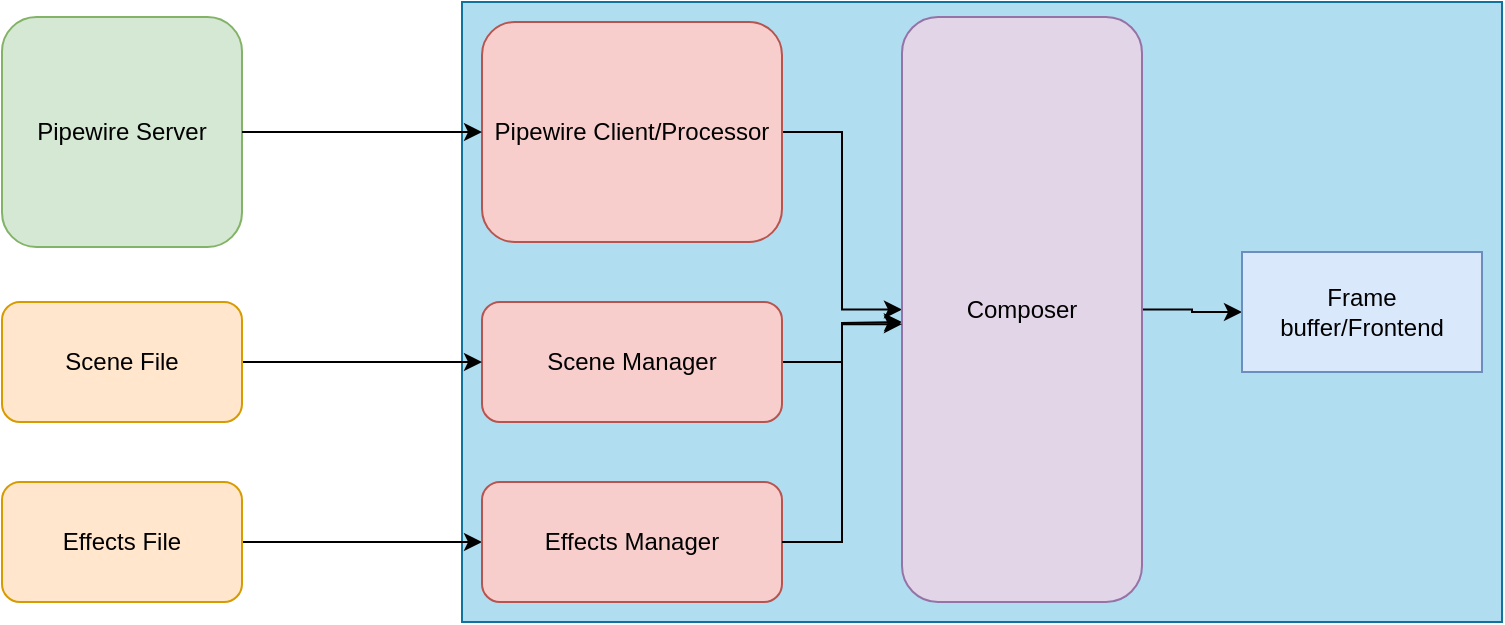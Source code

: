 <mxfile version="24.3.1" type="device">
  <diagram name="Page-1" id="vktufIvxB6chyL3TUuBN">
    <mxGraphModel dx="1434" dy="839" grid="1" gridSize="10" guides="1" tooltips="1" connect="1" arrows="1" fold="1" page="1" pageScale="1" pageWidth="850" pageHeight="1100" math="0" shadow="0">
      <root>
        <mxCell id="0" />
        <mxCell id="1" parent="0" />
        <mxCell id="LpaqX45LsGa8BkoIIXtR-1" value="Pipewire Server" style="rounded=1;whiteSpace=wrap;html=1;fillColor=#d5e8d4;strokeColor=#82b366;" vertex="1" parent="1">
          <mxGeometry x="50" y="207.5" width="120" height="115" as="geometry" />
        </mxCell>
        <mxCell id="LpaqX45LsGa8BkoIIXtR-2" value="" style="rounded=0;whiteSpace=wrap;html=1;fillColor=#b1ddf0;strokeColor=#10739e;" vertex="1" parent="1">
          <mxGeometry x="280" y="200" width="520" height="310" as="geometry" />
        </mxCell>
        <mxCell id="LpaqX45LsGa8BkoIIXtR-17" style="edgeStyle=orthogonalEdgeStyle;rounded=0;orthogonalLoop=1;jettySize=auto;html=1;entryX=0;entryY=0.5;entryDx=0;entryDy=0;" edge="1" parent="1" source="LpaqX45LsGa8BkoIIXtR-4" target="LpaqX45LsGa8BkoIIXtR-14">
          <mxGeometry relative="1" as="geometry" />
        </mxCell>
        <mxCell id="LpaqX45LsGa8BkoIIXtR-4" value="Pipewire Client/Processor" style="rounded=1;whiteSpace=wrap;html=1;fillColor=#f8cecc;strokeColor=#b85450;" vertex="1" parent="1">
          <mxGeometry x="290" y="210" width="150" height="110" as="geometry" />
        </mxCell>
        <mxCell id="LpaqX45LsGa8BkoIIXtR-18" style="edgeStyle=orthogonalEdgeStyle;rounded=0;orthogonalLoop=1;jettySize=auto;html=1;" edge="1" parent="1" source="LpaqX45LsGa8BkoIIXtR-6">
          <mxGeometry relative="1" as="geometry">
            <mxPoint x="500" y="360" as="targetPoint" />
          </mxGeometry>
        </mxCell>
        <mxCell id="LpaqX45LsGa8BkoIIXtR-6" value="Scene Manager" style="rounded=1;whiteSpace=wrap;html=1;fillColor=#f8cecc;strokeColor=#b85450;" vertex="1" parent="1">
          <mxGeometry x="290" y="350" width="150" height="60" as="geometry" />
        </mxCell>
        <mxCell id="LpaqX45LsGa8BkoIIXtR-8" style="edgeStyle=orthogonalEdgeStyle;rounded=0;orthogonalLoop=1;jettySize=auto;html=1;entryX=0;entryY=0.5;entryDx=0;entryDy=0;" edge="1" parent="1" source="LpaqX45LsGa8BkoIIXtR-7" target="LpaqX45LsGa8BkoIIXtR-6">
          <mxGeometry relative="1" as="geometry" />
        </mxCell>
        <mxCell id="LpaqX45LsGa8BkoIIXtR-7" value="Scene File" style="rounded=1;whiteSpace=wrap;html=1;fillColor=#ffe6cc;strokeColor=#d79b00;" vertex="1" parent="1">
          <mxGeometry x="50" y="350" width="120" height="60" as="geometry" />
        </mxCell>
        <mxCell id="LpaqX45LsGa8BkoIIXtR-10" style="edgeStyle=orthogonalEdgeStyle;rounded=0;orthogonalLoop=1;jettySize=auto;html=1;entryX=0;entryY=0.5;entryDx=0;entryDy=0;" edge="1" parent="1" source="LpaqX45LsGa8BkoIIXtR-1" target="LpaqX45LsGa8BkoIIXtR-4">
          <mxGeometry relative="1" as="geometry" />
        </mxCell>
        <mxCell id="LpaqX45LsGa8BkoIIXtR-13" style="edgeStyle=orthogonalEdgeStyle;rounded=0;orthogonalLoop=1;jettySize=auto;html=1;entryX=0;entryY=0.5;entryDx=0;entryDy=0;" edge="1" parent="1" source="LpaqX45LsGa8BkoIIXtR-11" target="LpaqX45LsGa8BkoIIXtR-12">
          <mxGeometry relative="1" as="geometry" />
        </mxCell>
        <mxCell id="LpaqX45LsGa8BkoIIXtR-11" value="Effects File" style="rounded=1;whiteSpace=wrap;html=1;fillColor=#ffe6cc;strokeColor=#d79b00;" vertex="1" parent="1">
          <mxGeometry x="50" y="440" width="120" height="60" as="geometry" />
        </mxCell>
        <mxCell id="LpaqX45LsGa8BkoIIXtR-12" value="Effects Manager" style="rounded=1;whiteSpace=wrap;html=1;fillColor=#f8cecc;strokeColor=#b85450;" vertex="1" parent="1">
          <mxGeometry x="290" y="440" width="150" height="60" as="geometry" />
        </mxCell>
        <mxCell id="LpaqX45LsGa8BkoIIXtR-16" style="edgeStyle=orthogonalEdgeStyle;rounded=0;orthogonalLoop=1;jettySize=auto;html=1;" edge="1" parent="1" source="LpaqX45LsGa8BkoIIXtR-14" target="LpaqX45LsGa8BkoIIXtR-15">
          <mxGeometry relative="1" as="geometry" />
        </mxCell>
        <mxCell id="LpaqX45LsGa8BkoIIXtR-14" value="Composer" style="rounded=1;whiteSpace=wrap;html=1;fillColor=#e1d5e7;strokeColor=#9673a6;" vertex="1" parent="1">
          <mxGeometry x="500" y="207.5" width="120" height="292.5" as="geometry" />
        </mxCell>
        <mxCell id="LpaqX45LsGa8BkoIIXtR-15" value="Frame buffer/Frontend" style="rounded=0;whiteSpace=wrap;html=1;fillColor=#dae8fc;strokeColor=#6c8ebf;" vertex="1" parent="1">
          <mxGeometry x="670" y="325" width="120" height="60" as="geometry" />
        </mxCell>
        <mxCell id="LpaqX45LsGa8BkoIIXtR-20" style="edgeStyle=orthogonalEdgeStyle;rounded=0;orthogonalLoop=1;jettySize=auto;html=1;entryX=0;entryY=0.525;entryDx=0;entryDy=0;entryPerimeter=0;" edge="1" parent="1" source="LpaqX45LsGa8BkoIIXtR-12" target="LpaqX45LsGa8BkoIIXtR-14">
          <mxGeometry relative="1" as="geometry" />
        </mxCell>
      </root>
    </mxGraphModel>
  </diagram>
</mxfile>
